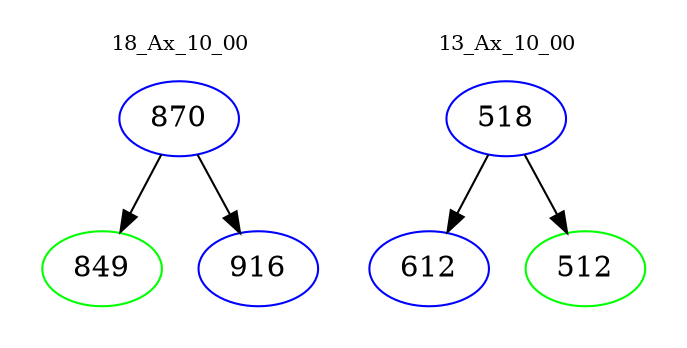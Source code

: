 digraph{
subgraph cluster_0 {
color = white
label = "18_Ax_10_00";
fontsize=10;
T0_870 [label="870", color="blue"]
T0_870 -> T0_849 [color="black"]
T0_849 [label="849", color="green"]
T0_870 -> T0_916 [color="black"]
T0_916 [label="916", color="blue"]
}
subgraph cluster_1 {
color = white
label = "13_Ax_10_00";
fontsize=10;
T1_518 [label="518", color="blue"]
T1_518 -> T1_612 [color="black"]
T1_612 [label="612", color="blue"]
T1_518 -> T1_512 [color="black"]
T1_512 [label="512", color="green"]
}
}
